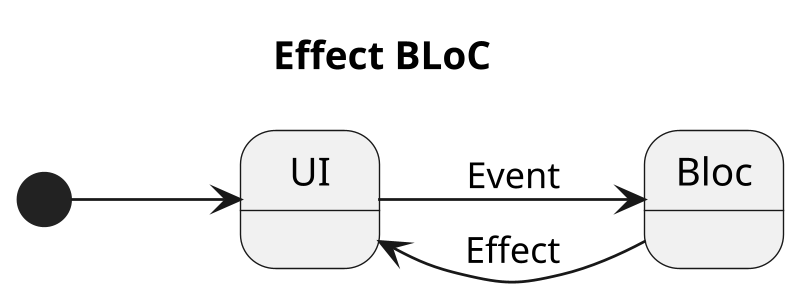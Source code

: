 @startuml effect_bloc

scale 800 width

title Effect BLoC

left to right direction

[*] --> UI

UI --> Bloc : Event

Bloc --> UI : Effect

@enduml 
